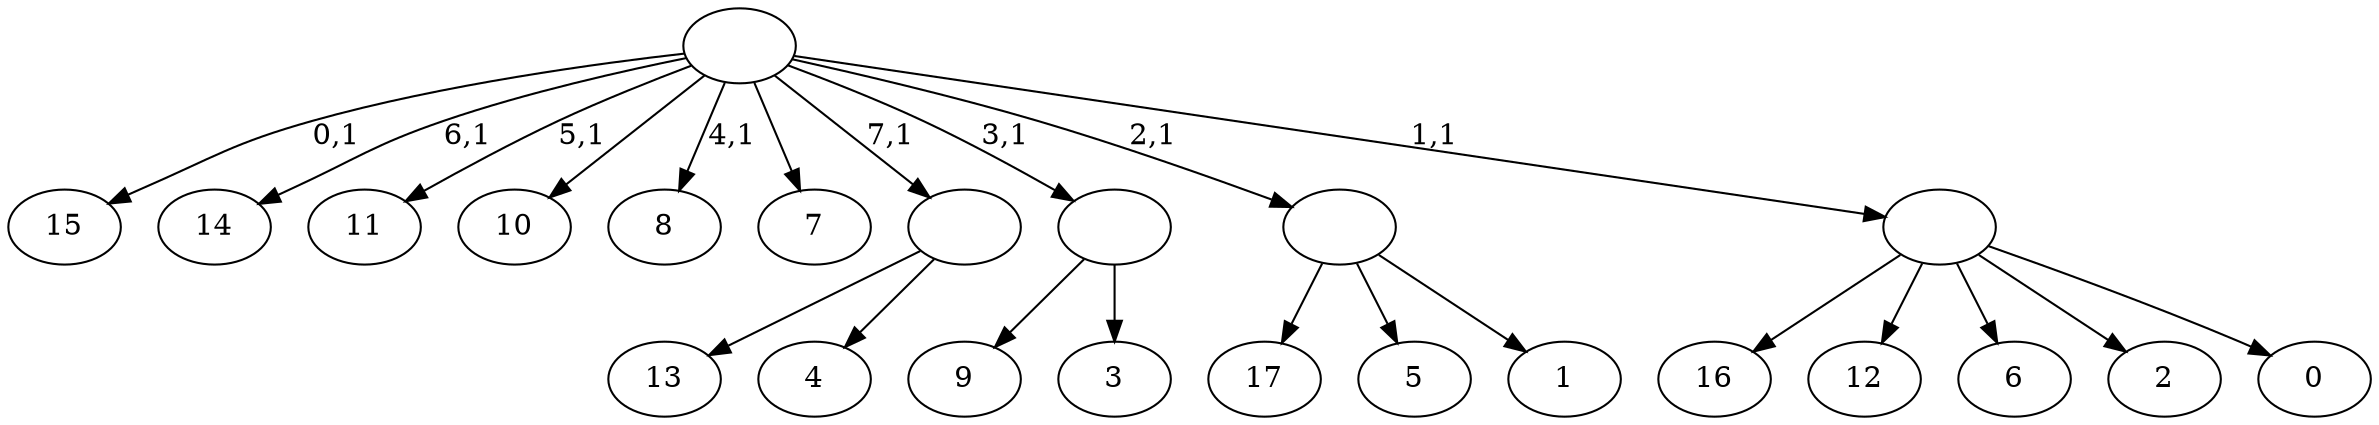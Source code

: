 digraph T {
	26 [label="17"]
	25 [label="16"]
	24 [label="15"]
	22 [label="14"]
	20 [label="13"]
	19 [label="12"]
	18 [label="11"]
	16 [label="10"]
	15 [label="9"]
	14 [label="8"]
	12 [label="7"]
	11 [label="6"]
	10 [label="5"]
	9 [label="4"]
	8 [label=""]
	7 [label="3"]
	6 [label=""]
	5 [label="2"]
	4 [label="1"]
	3 [label=""]
	2 [label="0"]
	1 [label=""]
	0 [label=""]
	8 -> 20 [label=""]
	8 -> 9 [label=""]
	6 -> 15 [label=""]
	6 -> 7 [label=""]
	3 -> 26 [label=""]
	3 -> 10 [label=""]
	3 -> 4 [label=""]
	1 -> 25 [label=""]
	1 -> 19 [label=""]
	1 -> 11 [label=""]
	1 -> 5 [label=""]
	1 -> 2 [label=""]
	0 -> 14 [label="4,1"]
	0 -> 18 [label="5,1"]
	0 -> 22 [label="6,1"]
	0 -> 24 [label="0,1"]
	0 -> 16 [label=""]
	0 -> 12 [label=""]
	0 -> 8 [label="7,1"]
	0 -> 6 [label="3,1"]
	0 -> 3 [label="2,1"]
	0 -> 1 [label="1,1"]
}
